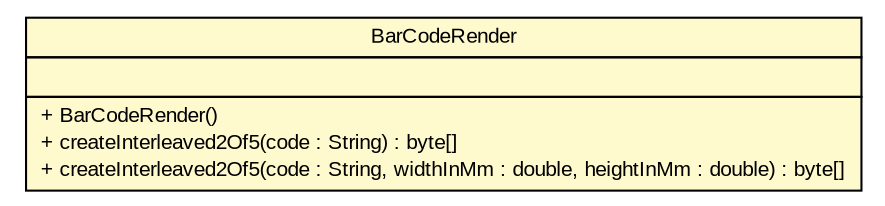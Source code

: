 #!/usr/local/bin/dot
#
# Class diagram 
# Generated by UMLGraph version R5_6 (http://www.umlgraph.org/)
#

digraph G {
	edge [fontname="arial",fontsize=10,labelfontname="arial",labelfontsize=10];
	node [fontname="arial",fontsize=10,shape=plaintext];
	nodesep=0.25;
	ranksep=0.5;
	// br.gov.to.sefaz.util.barcode.BarCodeRender
	c975 [label=<<table title="br.gov.to.sefaz.util.barcode.BarCodeRender" border="0" cellborder="1" cellspacing="0" cellpadding="2" port="p" bgcolor="lemonChiffon" href="./BarCodeRender.html">
		<tr><td><table border="0" cellspacing="0" cellpadding="1">
<tr><td align="center" balign="center"> BarCodeRender </td></tr>
		</table></td></tr>
		<tr><td><table border="0" cellspacing="0" cellpadding="1">
<tr><td align="left" balign="left">  </td></tr>
		</table></td></tr>
		<tr><td><table border="0" cellspacing="0" cellpadding="1">
<tr><td align="left" balign="left"> + BarCodeRender() </td></tr>
<tr><td align="left" balign="left"> + createInterleaved2Of5(code : String) : byte[] </td></tr>
<tr><td align="left" balign="left"> + createInterleaved2Of5(code : String, widthInMm : double, heightInMm : double) : byte[] </td></tr>
		</table></td></tr>
		</table>>, URL="./BarCodeRender.html", fontname="arial", fontcolor="black", fontsize=10.0];
}

